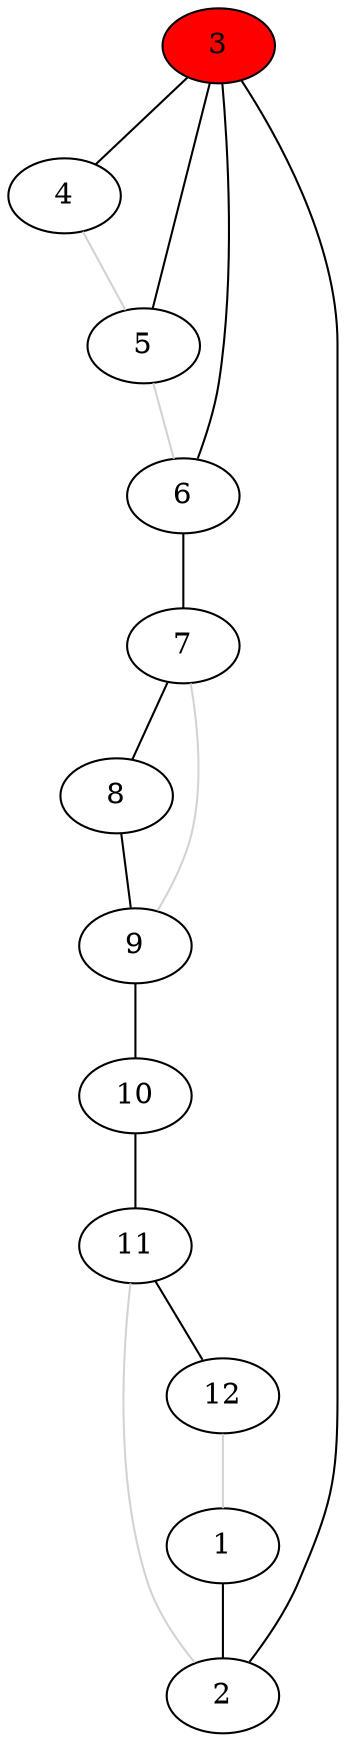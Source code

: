 graph G {

    3 [fillcolor="red", style="filled"];
    1 -- 2
    2 -- 3
    2 -- 11 [color="lightgray"];
    3 -- 4
    3 -- 5
    3 -- 6
    4 -- 5 [color="lightgray"];
    5 -- 6 [color="lightgray"];
    6 -- 7
    7 -- 8
    7 -- 9 [color="lightgray"];
    8 -- 9
    9 -- 10
    10 -- 11
    11 -- 12
    12 -- 1 [color="lightgray"];

}